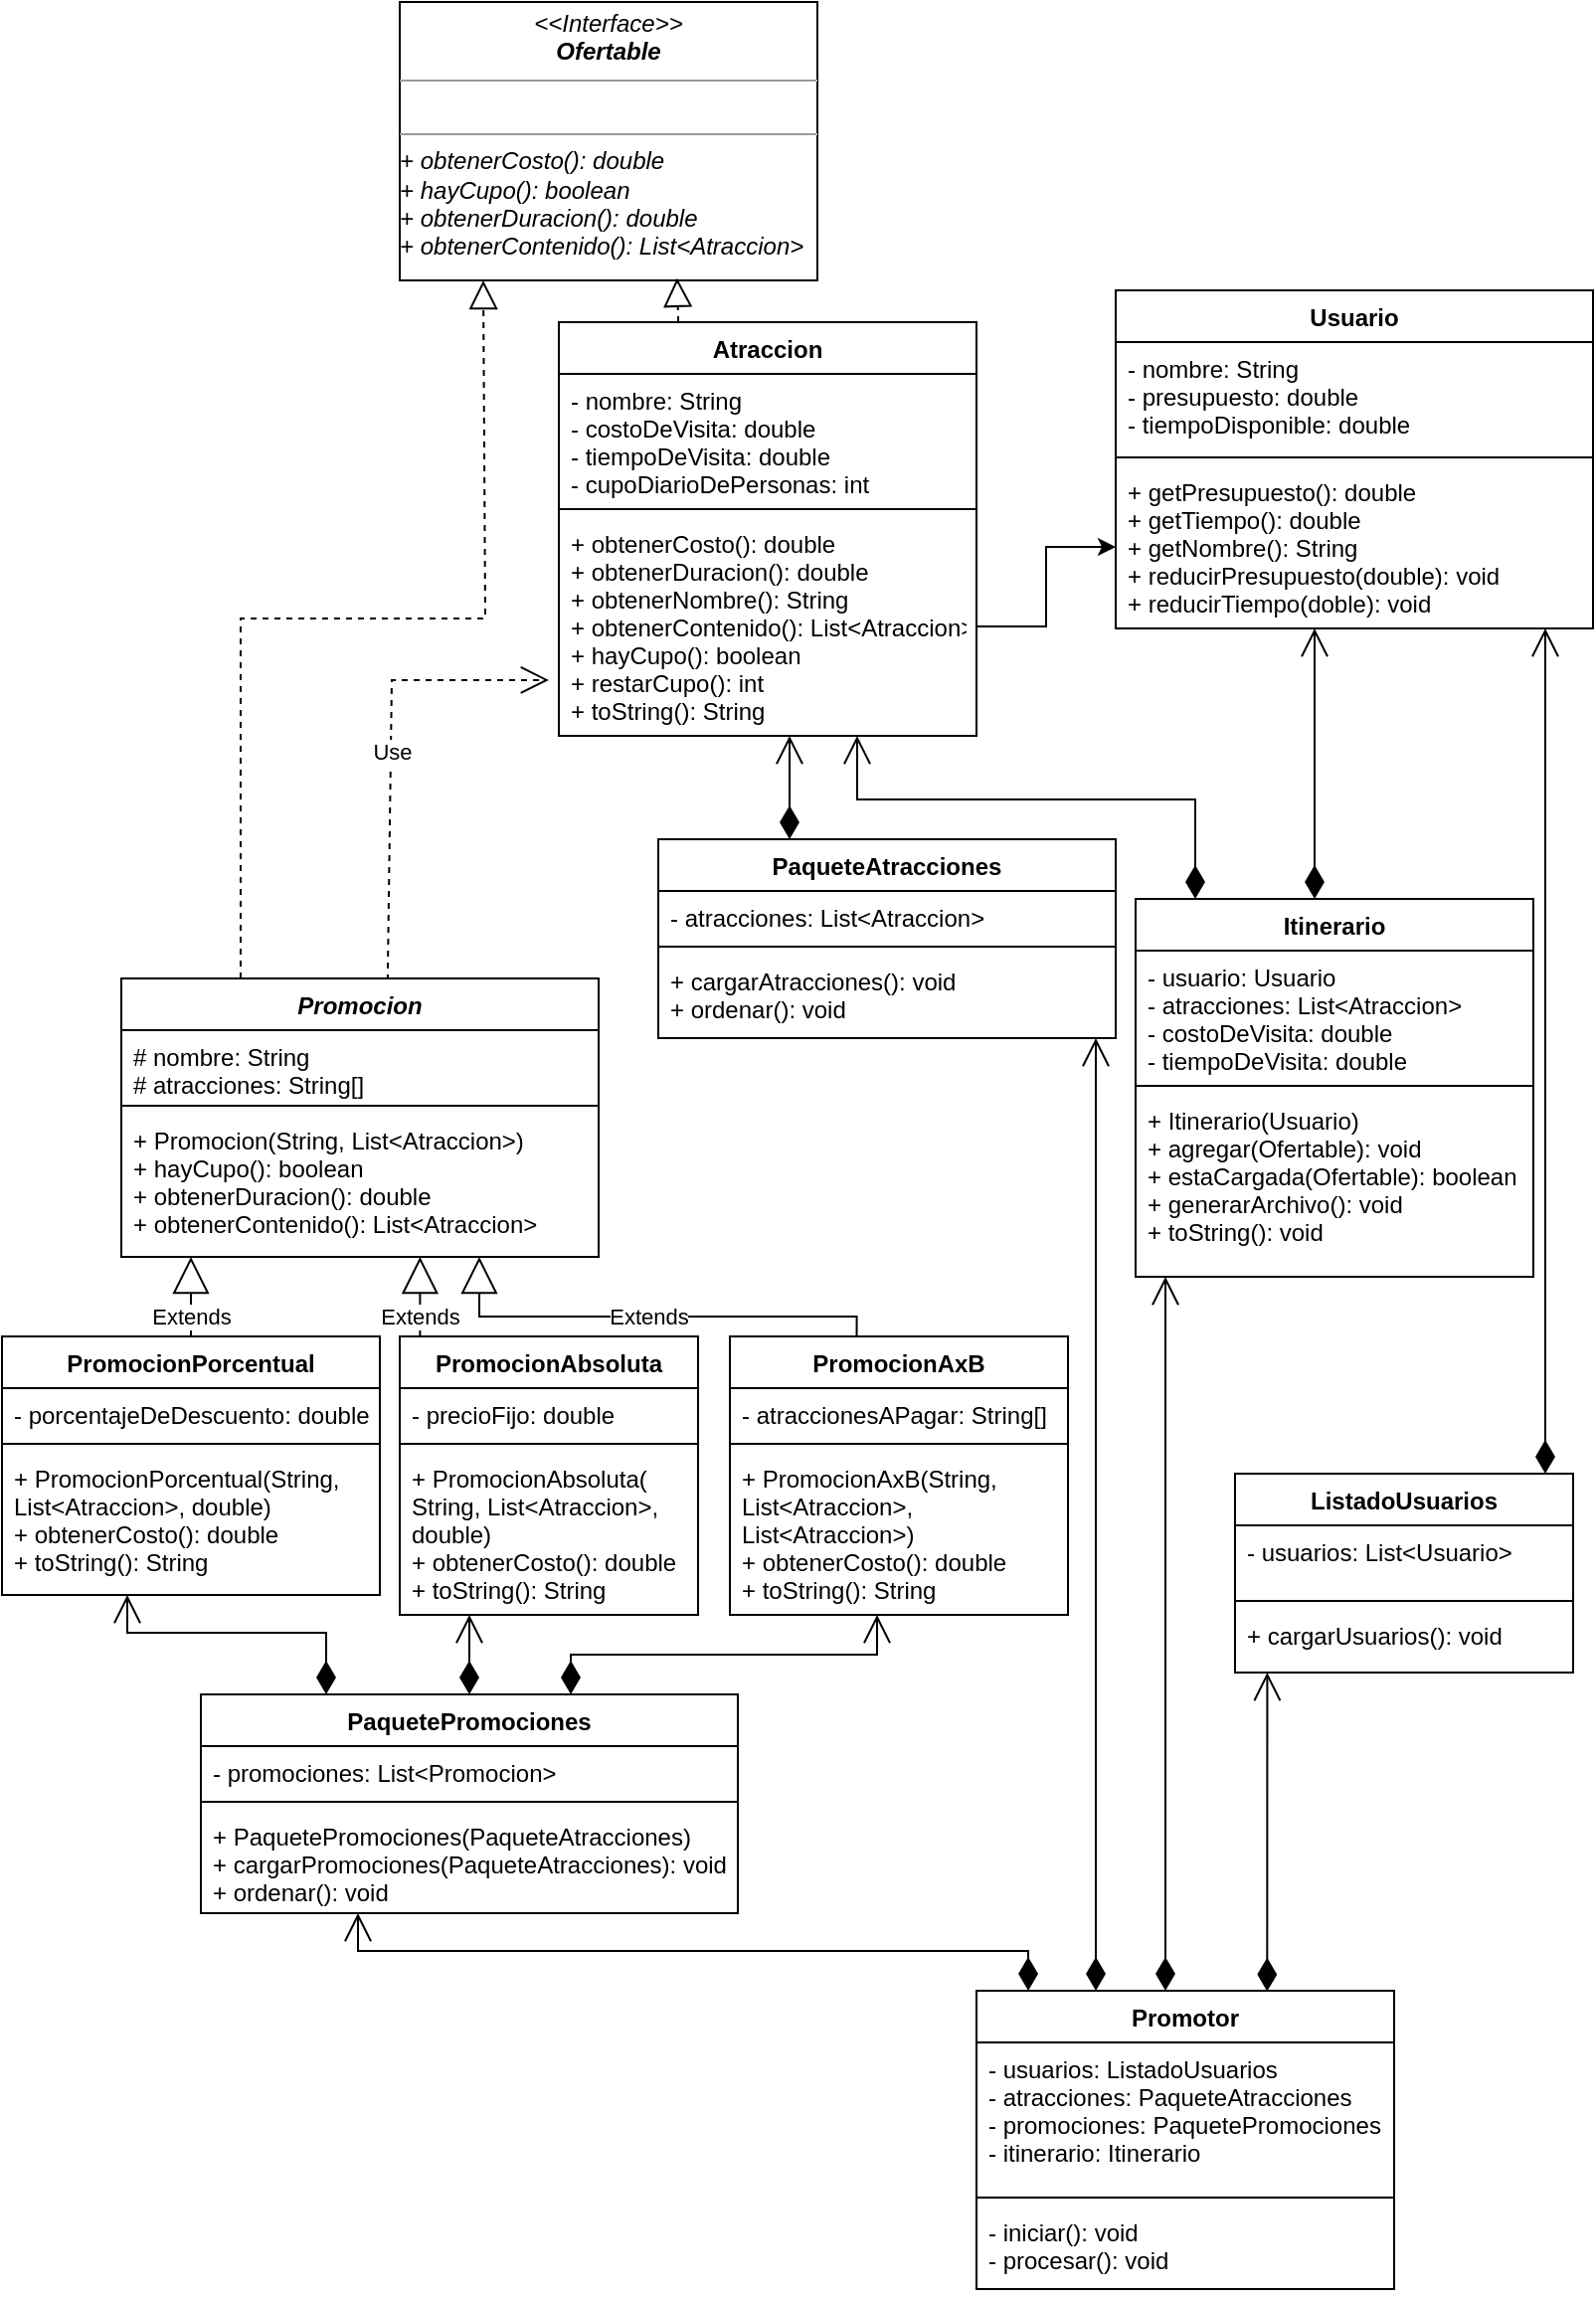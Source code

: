<mxfile version="15.5.6" type="github">
  <diagram id="C5RBs43oDa-KdzZeNtuy" name="Page-1">
    <mxGraphModel dx="868" dy="450" grid="1" gridSize="10" guides="1" tooltips="1" connect="1" arrows="1" fold="1" page="1" pageScale="1" pageWidth="827" pageHeight="1169" math="0" shadow="0">
      <root>
        <mxCell id="WIyWlLk6GJQsqaUBKTNV-0" />
        <mxCell id="WIyWlLk6GJQsqaUBKTNV-1" parent="WIyWlLk6GJQsqaUBKTNV-0" />
        <mxCell id="IQkG748TzHqUu8StGABa-0" value="Atraccion" style="swimlane;fontStyle=1;align=center;verticalAlign=top;childLayout=stackLayout;horizontal=1;startSize=26;horizontalStack=0;resizeParent=1;resizeParentMax=0;resizeLast=0;collapsible=1;marginBottom=0;" parent="WIyWlLk6GJQsqaUBKTNV-1" vertex="1">
          <mxGeometry x="294" y="170" width="210" height="208" as="geometry" />
        </mxCell>
        <mxCell id="IQkG748TzHqUu8StGABa-1" value="- nombre: String&#xa;- costoDeVisita: double&#xa;- tiempoDeVisita: double&#xa;- cupoDiarioDePersonas: int" style="text;strokeColor=none;fillColor=none;align=left;verticalAlign=top;spacingLeft=4;spacingRight=4;overflow=hidden;rotatable=0;points=[[0,0.5],[1,0.5]];portConstraint=eastwest;" parent="IQkG748TzHqUu8StGABa-0" vertex="1">
          <mxGeometry y="26" width="210" height="64" as="geometry" />
        </mxCell>
        <mxCell id="IQkG748TzHqUu8StGABa-2" value="" style="line;strokeWidth=1;fillColor=none;align=left;verticalAlign=middle;spacingTop=-1;spacingLeft=3;spacingRight=3;rotatable=0;labelPosition=right;points=[];portConstraint=eastwest;" parent="IQkG748TzHqUu8StGABa-0" vertex="1">
          <mxGeometry y="90" width="210" height="8" as="geometry" />
        </mxCell>
        <mxCell id="IQkG748TzHqUu8StGABa-3" value="+ obtenerCosto(): double&#xa;+ obtenerDuracion(): double&#xa;+ obtenerNombre(): String&#xa;+ obtenerContenido(): List&lt;Atraccion&gt;&#xa;+ hayCupo(): boolean&#xa;+ restarCupo(): int&#xa;+ toString(): String" style="text;strokeColor=none;fillColor=none;align=left;verticalAlign=top;spacingLeft=4;spacingRight=4;overflow=hidden;rotatable=0;points=[[0,0.5],[1,0.5]];portConstraint=eastwest;" parent="IQkG748TzHqUu8StGABa-0" vertex="1">
          <mxGeometry y="98" width="210" height="110" as="geometry" />
        </mxCell>
        <mxCell id="IQkG748TzHqUu8StGABa-4" value="Usuario" style="swimlane;fontStyle=1;align=center;verticalAlign=top;childLayout=stackLayout;horizontal=1;startSize=26;horizontalStack=0;resizeParent=1;resizeParentMax=0;resizeLast=0;collapsible=1;marginBottom=0;" parent="WIyWlLk6GJQsqaUBKTNV-1" vertex="1">
          <mxGeometry x="574" y="154" width="240" height="170" as="geometry" />
        </mxCell>
        <mxCell id="IQkG748TzHqUu8StGABa-5" value="- nombre: String&#xa;- presupuesto: double&#xa;- tiempoDisponible: double&#xa;" style="text;strokeColor=none;fillColor=none;align=left;verticalAlign=top;spacingLeft=4;spacingRight=4;overflow=hidden;rotatable=0;points=[[0,0.5],[1,0.5]];portConstraint=eastwest;" parent="IQkG748TzHqUu8StGABa-4" vertex="1">
          <mxGeometry y="26" width="240" height="54" as="geometry" />
        </mxCell>
        <mxCell id="IQkG748TzHqUu8StGABa-6" value="" style="line;strokeWidth=1;fillColor=none;align=left;verticalAlign=middle;spacingTop=-1;spacingLeft=3;spacingRight=3;rotatable=0;labelPosition=right;points=[];portConstraint=eastwest;" parent="IQkG748TzHqUu8StGABa-4" vertex="1">
          <mxGeometry y="80" width="240" height="8" as="geometry" />
        </mxCell>
        <mxCell id="IQkG748TzHqUu8StGABa-7" value="+ getPresupuesto(): double&#xa;+ getTiempo(): double&#xa;+ getNombre(): String&#xa;+ reducirPresupuesto(double): void&#xa;+ reducirTiempo(doble): void" style="text;strokeColor=none;fillColor=none;align=left;verticalAlign=top;spacingLeft=4;spacingRight=4;overflow=hidden;rotatable=0;points=[[0,0.5],[1,0.5]];portConstraint=eastwest;" parent="IQkG748TzHqUu8StGABa-4" vertex="1">
          <mxGeometry y="88" width="240" height="82" as="geometry" />
        </mxCell>
        <mxCell id="IQkG748TzHqUu8StGABa-8" value="Itinerario" style="swimlane;fontStyle=1;align=center;verticalAlign=top;childLayout=stackLayout;horizontal=1;startSize=26;horizontalStack=0;resizeParent=1;resizeParentMax=0;resizeLast=0;collapsible=1;marginBottom=0;" parent="WIyWlLk6GJQsqaUBKTNV-1" vertex="1">
          <mxGeometry x="584" y="460" width="200" height="190" as="geometry" />
        </mxCell>
        <mxCell id="IQkG748TzHqUu8StGABa-9" value="- usuario: Usuario&#xa;- atracciones: List&lt;Atraccion&gt;&#xa;- costoDeVisita: double&#xa;- tiempoDeVisita: double" style="text;strokeColor=none;fillColor=none;align=left;verticalAlign=top;spacingLeft=4;spacingRight=4;overflow=hidden;rotatable=0;points=[[0,0.5],[1,0.5]];portConstraint=eastwest;" parent="IQkG748TzHqUu8StGABa-8" vertex="1">
          <mxGeometry y="26" width="200" height="64" as="geometry" />
        </mxCell>
        <mxCell id="IQkG748TzHqUu8StGABa-10" value="" style="line;strokeWidth=1;fillColor=none;align=left;verticalAlign=middle;spacingTop=-1;spacingLeft=3;spacingRight=3;rotatable=0;labelPosition=right;points=[];portConstraint=eastwest;" parent="IQkG748TzHqUu8StGABa-8" vertex="1">
          <mxGeometry y="90" width="200" height="8" as="geometry" />
        </mxCell>
        <mxCell id="IQkG748TzHqUu8StGABa-11" value="+ Itinerario(Usuario)&#xa;+ agregar(Ofertable): void&#xa;+ estaCargada(Ofertable): boolean&#xa;+ generarArchivo(): void&#xa;+ toString(): void" style="text;strokeColor=none;fillColor=none;align=left;verticalAlign=top;spacingLeft=4;spacingRight=4;overflow=hidden;rotatable=0;points=[[0,0.5],[1,0.5]];portConstraint=eastwest;" parent="IQkG748TzHqUu8StGABa-8" vertex="1">
          <mxGeometry y="98" width="200" height="92" as="geometry" />
        </mxCell>
        <mxCell id="IQkG748TzHqUu8StGABa-12" value="PromocionPorcentual" style="swimlane;fontStyle=1;align=center;verticalAlign=top;childLayout=stackLayout;horizontal=1;startSize=26;horizontalStack=0;resizeParent=1;resizeParentMax=0;resizeLast=0;collapsible=1;marginBottom=0;" parent="WIyWlLk6GJQsqaUBKTNV-1" vertex="1">
          <mxGeometry x="14" y="680" width="190" height="130" as="geometry">
            <mxRectangle y="710" width="160" height="26" as="alternateBounds" />
          </mxGeometry>
        </mxCell>
        <mxCell id="IQkG748TzHqUu8StGABa-13" value="- porcentajeDeDescuento: double" style="text;strokeColor=none;fillColor=none;align=left;verticalAlign=top;spacingLeft=4;spacingRight=4;overflow=hidden;rotatable=0;points=[[0,0.5],[1,0.5]];portConstraint=eastwest;" parent="IQkG748TzHqUu8StGABa-12" vertex="1">
          <mxGeometry y="26" width="190" height="24" as="geometry" />
        </mxCell>
        <mxCell id="IQkG748TzHqUu8StGABa-14" value="" style="line;strokeWidth=1;fillColor=none;align=left;verticalAlign=middle;spacingTop=-1;spacingLeft=3;spacingRight=3;rotatable=0;labelPosition=right;points=[];portConstraint=eastwest;" parent="IQkG748TzHqUu8StGABa-12" vertex="1">
          <mxGeometry y="50" width="190" height="8" as="geometry" />
        </mxCell>
        <mxCell id="IQkG748TzHqUu8StGABa-15" value="+ PromocionPorcentual(String,&#xa;List&lt;Atraccion&gt;, double)&#xa;+ obtenerCosto(): double&#xa;+ toString(): String" style="text;strokeColor=none;fillColor=none;align=left;verticalAlign=top;spacingLeft=4;spacingRight=4;overflow=hidden;rotatable=0;points=[[0,0.5],[1,0.5]];portConstraint=eastwest;" parent="IQkG748TzHqUu8StGABa-12" vertex="1">
          <mxGeometry y="58" width="190" height="72" as="geometry" />
        </mxCell>
        <mxCell id="IQkG748TzHqUu8StGABa-16" value="PromocionAbsoluta" style="swimlane;fontStyle=1;align=center;verticalAlign=top;childLayout=stackLayout;horizontal=1;startSize=26;horizontalStack=0;resizeParent=1;resizeParentMax=0;resizeLast=0;collapsible=1;marginBottom=0;" parent="WIyWlLk6GJQsqaUBKTNV-1" vertex="1">
          <mxGeometry x="214" y="680" width="150" height="140" as="geometry" />
        </mxCell>
        <mxCell id="IQkG748TzHqUu8StGABa-17" value="- precioFijo: double" style="text;strokeColor=none;fillColor=none;align=left;verticalAlign=top;spacingLeft=4;spacingRight=4;overflow=hidden;rotatable=0;points=[[0,0.5],[1,0.5]];portConstraint=eastwest;" parent="IQkG748TzHqUu8StGABa-16" vertex="1">
          <mxGeometry y="26" width="150" height="24" as="geometry" />
        </mxCell>
        <mxCell id="IQkG748TzHqUu8StGABa-18" value="" style="line;strokeWidth=1;fillColor=none;align=left;verticalAlign=middle;spacingTop=-1;spacingLeft=3;spacingRight=3;rotatable=0;labelPosition=right;points=[];portConstraint=eastwest;" parent="IQkG748TzHqUu8StGABa-16" vertex="1">
          <mxGeometry y="50" width="150" height="8" as="geometry" />
        </mxCell>
        <mxCell id="IQkG748TzHqUu8StGABa-19" value="+ PromocionAbsoluta(&#xa;String, List&lt;Atraccion&gt;,&#xa;double)&#xa;+ obtenerCosto(): double&#xa;+ toString(): String" style="text;strokeColor=none;fillColor=none;align=left;verticalAlign=top;spacingLeft=4;spacingRight=4;overflow=hidden;rotatable=0;points=[[0,0.5],[1,0.5]];portConstraint=eastwest;" parent="IQkG748TzHqUu8StGABa-16" vertex="1">
          <mxGeometry y="58" width="150" height="82" as="geometry" />
        </mxCell>
        <mxCell id="IQkG748TzHqUu8StGABa-20" value="PromocionAxB" style="swimlane;fontStyle=1;align=center;verticalAlign=top;childLayout=stackLayout;horizontal=1;startSize=26;horizontalStack=0;resizeParent=1;resizeParentMax=0;resizeLast=0;collapsible=1;marginBottom=0;" parent="WIyWlLk6GJQsqaUBKTNV-1" vertex="1">
          <mxGeometry x="380" y="680" width="170" height="140" as="geometry" />
        </mxCell>
        <mxCell id="IQkG748TzHqUu8StGABa-21" value="- atraccionesAPagar: String[]" style="text;strokeColor=none;fillColor=none;align=left;verticalAlign=top;spacingLeft=4;spacingRight=4;overflow=hidden;rotatable=0;points=[[0,0.5],[1,0.5]];portConstraint=eastwest;" parent="IQkG748TzHqUu8StGABa-20" vertex="1">
          <mxGeometry y="26" width="170" height="24" as="geometry" />
        </mxCell>
        <mxCell id="IQkG748TzHqUu8StGABa-22" value="" style="line;strokeWidth=1;fillColor=none;align=left;verticalAlign=middle;spacingTop=-1;spacingLeft=3;spacingRight=3;rotatable=0;labelPosition=right;points=[];portConstraint=eastwest;" parent="IQkG748TzHqUu8StGABa-20" vertex="1">
          <mxGeometry y="50" width="170" height="8" as="geometry" />
        </mxCell>
        <mxCell id="IQkG748TzHqUu8StGABa-23" value="+ PromocionAxB(String, &#xa;List&lt;Atraccion&gt;, &#xa;List&lt;Atraccion&gt;)&#xa;+ obtenerCosto(): double&#xa;+ toString(): String" style="text;strokeColor=none;fillColor=none;align=left;verticalAlign=top;spacingLeft=4;spacingRight=4;overflow=hidden;rotatable=0;points=[[0,0.5],[1,0.5]];portConstraint=eastwest;" parent="IQkG748TzHqUu8StGABa-20" vertex="1">
          <mxGeometry y="58" width="170" height="82" as="geometry" />
        </mxCell>
        <mxCell id="IQkG748TzHqUu8StGABa-24" value="Extends" style="endArrow=block;endSize=16;endFill=0;html=1;rounded=0;edgeStyle=orthogonalEdgeStyle;" parent="WIyWlLk6GJQsqaUBKTNV-1" source="IQkG748TzHqUu8StGABa-12" target="IQkG748TzHqUu8StGABa-58" edge="1">
          <mxGeometry x="-0.5" width="160" relative="1" as="geometry">
            <mxPoint x="84" y="759" as="sourcePoint" />
            <mxPoint x="139" y="669" as="targetPoint" />
            <Array as="points">
              <mxPoint x="114" y="689" />
              <mxPoint x="114" y="689" />
            </Array>
            <mxPoint as="offset" />
          </mxGeometry>
        </mxCell>
        <mxCell id="IQkG748TzHqUu8StGABa-25" value="Extends" style="endArrow=block;endSize=16;endFill=0;html=1;rounded=0;edgeStyle=orthogonalEdgeStyle;exitX=0.068;exitY=0.002;exitDx=0;exitDy=0;exitPerimeter=0;" parent="WIyWlLk6GJQsqaUBKTNV-1" source="IQkG748TzHqUu8StGABa-16" target="IQkG748TzHqUu8StGABa-58" edge="1">
          <mxGeometry x="-0.484" width="160" relative="1" as="geometry">
            <mxPoint x="224" y="719" as="sourcePoint" />
            <mxPoint x="184" y="309" as="targetPoint" />
            <Array as="points">
              <mxPoint x="224" y="679" />
              <mxPoint x="224" y="679" />
            </Array>
            <mxPoint as="offset" />
          </mxGeometry>
        </mxCell>
        <mxCell id="IQkG748TzHqUu8StGABa-26" value="Extends" style="endArrow=block;endSize=16;endFill=0;html=1;rounded=0;edgeStyle=orthogonalEdgeStyle;exitX=0.375;exitY=0.004;exitDx=0;exitDy=0;exitPerimeter=0;" parent="WIyWlLk6GJQsqaUBKTNV-1" source="IQkG748TzHqUu8StGABa-20" target="IQkG748TzHqUu8StGABa-58" edge="1">
          <mxGeometry width="160" relative="1" as="geometry">
            <mxPoint x="424" y="749" as="sourcePoint" />
            <mxPoint x="154" y="329" as="targetPoint" />
            <Array as="points">
              <mxPoint x="444" y="670" />
              <mxPoint x="254" y="670" />
            </Array>
          </mxGeometry>
        </mxCell>
        <mxCell id="IQkG748TzHqUu8StGABa-27" value="" style="endArrow=open;html=1;endSize=12;startArrow=diamondThin;startSize=14;startFill=1;edgeStyle=orthogonalEdgeStyle;align=left;verticalAlign=bottom;rounded=0;" parent="WIyWlLk6GJQsqaUBKTNV-1" source="IQkG748TzHqUu8StGABa-8" target="IQkG748TzHqUu8StGABa-4" edge="1">
          <mxGeometry x="-1" y="3" relative="1" as="geometry">
            <mxPoint x="714" y="449" as="sourcePoint" />
            <mxPoint x="704" y="309" as="targetPoint" />
            <Array as="points">
              <mxPoint x="674" y="419" />
              <mxPoint x="674" y="419" />
            </Array>
          </mxGeometry>
        </mxCell>
        <mxCell id="IQkG748TzHqUu8StGABa-28" value="" style="endArrow=open;html=1;endSize=12;startArrow=diamondThin;startSize=14;startFill=1;edgeStyle=orthogonalEdgeStyle;align=left;verticalAlign=bottom;rounded=0;" parent="WIyWlLk6GJQsqaUBKTNV-1" source="IQkG748TzHqUu8StGABa-8" target="IQkG748TzHqUu8StGABa-0" edge="1">
          <mxGeometry x="-1" y="3" relative="1" as="geometry">
            <mxPoint x="724" y="608" as="sourcePoint" />
            <mxPoint x="444" y="359" as="targetPoint" />
            <Array as="points">
              <mxPoint x="614" y="410" />
              <mxPoint x="444" y="410" />
            </Array>
          </mxGeometry>
        </mxCell>
        <mxCell id="IQkG748TzHqUu8StGABa-29" value="Promotor" style="swimlane;fontStyle=1;align=center;verticalAlign=top;childLayout=stackLayout;horizontal=1;startSize=26;horizontalStack=0;resizeParent=1;resizeParentMax=0;resizeLast=0;collapsible=1;marginBottom=0;" parent="WIyWlLk6GJQsqaUBKTNV-1" vertex="1">
          <mxGeometry x="504" y="1009" width="210" height="150" as="geometry" />
        </mxCell>
        <mxCell id="IQkG748TzHqUu8StGABa-30" value="- usuarios: ListadoUsuarios&#xa;- atracciones: PaqueteAtracciones&#xa;- promociones: PaquetePromociones&#xa;- itinerario: Itinerario" style="text;strokeColor=none;fillColor=none;align=left;verticalAlign=top;spacingLeft=4;spacingRight=4;overflow=hidden;rotatable=0;points=[[0,0.5],[1,0.5]];portConstraint=eastwest;" parent="IQkG748TzHqUu8StGABa-29" vertex="1">
          <mxGeometry y="26" width="210" height="74" as="geometry" />
        </mxCell>
        <mxCell id="IQkG748TzHqUu8StGABa-31" value="" style="line;strokeWidth=1;fillColor=none;align=left;verticalAlign=middle;spacingTop=-1;spacingLeft=3;spacingRight=3;rotatable=0;labelPosition=right;points=[];portConstraint=eastwest;" parent="IQkG748TzHqUu8StGABa-29" vertex="1">
          <mxGeometry y="100" width="210" height="8" as="geometry" />
        </mxCell>
        <mxCell id="IQkG748TzHqUu8StGABa-32" value="- iniciar(): void&#xa;- procesar(): void&#xa;" style="text;strokeColor=none;fillColor=none;align=left;verticalAlign=top;spacingLeft=4;spacingRight=4;overflow=hidden;rotatable=0;points=[[0,0.5],[1,0.5]];portConstraint=eastwest;" parent="IQkG748TzHqUu8StGABa-29" vertex="1">
          <mxGeometry y="108" width="210" height="42" as="geometry" />
        </mxCell>
        <mxCell id="IQkG748TzHqUu8StGABa-33" value="PaqueteAtracciones" style="swimlane;fontStyle=1;align=center;verticalAlign=top;childLayout=stackLayout;horizontal=1;startSize=26;horizontalStack=0;resizeParent=1;resizeParentMax=0;resizeLast=0;collapsible=1;marginBottom=0;" parent="WIyWlLk6GJQsqaUBKTNV-1" vertex="1">
          <mxGeometry x="344" y="430" width="230" height="100" as="geometry" />
        </mxCell>
        <mxCell id="IQkG748TzHqUu8StGABa-34" value="- atracciones: List&lt;Atraccion&gt; " style="text;strokeColor=none;fillColor=none;align=left;verticalAlign=top;spacingLeft=4;spacingRight=4;overflow=hidden;rotatable=0;points=[[0,0.5],[1,0.5]];portConstraint=eastwest;" parent="IQkG748TzHqUu8StGABa-33" vertex="1">
          <mxGeometry y="26" width="230" height="24" as="geometry" />
        </mxCell>
        <mxCell id="IQkG748TzHqUu8StGABa-35" value="" style="line;strokeWidth=1;fillColor=none;align=left;verticalAlign=middle;spacingTop=-1;spacingLeft=3;spacingRight=3;rotatable=0;labelPosition=right;points=[];portConstraint=eastwest;" parent="IQkG748TzHqUu8StGABa-33" vertex="1">
          <mxGeometry y="50" width="230" height="8" as="geometry" />
        </mxCell>
        <mxCell id="IQkG748TzHqUu8StGABa-36" value="+ cargarAtracciones(): void&#xa;+ ordenar(): void" style="text;strokeColor=none;fillColor=none;align=left;verticalAlign=top;spacingLeft=4;spacingRight=4;overflow=hidden;rotatable=0;points=[[0,0.5],[1,0.5]];portConstraint=eastwest;" parent="IQkG748TzHqUu8StGABa-33" vertex="1">
          <mxGeometry y="58" width="230" height="42" as="geometry" />
        </mxCell>
        <mxCell id="IQkG748TzHqUu8StGABa-37" value="PaquetePromociones" style="swimlane;fontStyle=1;align=center;verticalAlign=top;childLayout=stackLayout;horizontal=1;startSize=26;horizontalStack=0;resizeParent=1;resizeParentMax=0;resizeLast=0;collapsible=1;marginBottom=0;" parent="WIyWlLk6GJQsqaUBKTNV-1" vertex="1">
          <mxGeometry x="114" y="860" width="270" height="110" as="geometry" />
        </mxCell>
        <mxCell id="IQkG748TzHqUu8StGABa-38" value="- promociones: List&lt;Promocion&gt;" style="text;strokeColor=none;fillColor=none;align=left;verticalAlign=top;spacingLeft=4;spacingRight=4;overflow=hidden;rotatable=0;points=[[0,0.5],[1,0.5]];portConstraint=eastwest;" parent="IQkG748TzHqUu8StGABa-37" vertex="1">
          <mxGeometry y="26" width="270" height="24" as="geometry" />
        </mxCell>
        <mxCell id="IQkG748TzHqUu8StGABa-39" value="" style="line;strokeWidth=1;fillColor=none;align=left;verticalAlign=middle;spacingTop=-1;spacingLeft=3;spacingRight=3;rotatable=0;labelPosition=right;points=[];portConstraint=eastwest;" parent="IQkG748TzHqUu8StGABa-37" vertex="1">
          <mxGeometry y="50" width="270" height="8" as="geometry" />
        </mxCell>
        <mxCell id="IQkG748TzHqUu8StGABa-40" value="+ PaquetePromociones(PaqueteAtracciones)&#xa;+ cargarPromociones(PaqueteAtracciones): void&#xa;+ ordenar(): void" style="text;strokeColor=none;fillColor=none;align=left;verticalAlign=top;spacingLeft=4;spacingRight=4;overflow=hidden;rotatable=0;points=[[0,0.5],[1,0.5]];portConstraint=eastwest;" parent="IQkG748TzHqUu8StGABa-37" vertex="1">
          <mxGeometry y="58" width="270" height="52" as="geometry" />
        </mxCell>
        <mxCell id="IQkG748TzHqUu8StGABa-41" value="ListadoUsuarios" style="swimlane;fontStyle=1;align=center;verticalAlign=top;childLayout=stackLayout;horizontal=1;startSize=26;horizontalStack=0;resizeParent=1;resizeParentMax=0;resizeLast=0;collapsible=1;marginBottom=0;" parent="WIyWlLk6GJQsqaUBKTNV-1" vertex="1">
          <mxGeometry x="634" y="749" width="170" height="100" as="geometry" />
        </mxCell>
        <mxCell id="IQkG748TzHqUu8StGABa-42" value="- usuarios: List&lt;Usuario&gt;" style="text;strokeColor=none;fillColor=none;align=left;verticalAlign=top;spacingLeft=4;spacingRight=4;overflow=hidden;rotatable=0;points=[[0,0.5],[1,0.5]];portConstraint=eastwest;" parent="IQkG748TzHqUu8StGABa-41" vertex="1">
          <mxGeometry y="26" width="170" height="34" as="geometry" />
        </mxCell>
        <mxCell id="IQkG748TzHqUu8StGABa-43" value="" style="line;strokeWidth=1;fillColor=none;align=left;verticalAlign=middle;spacingTop=-1;spacingLeft=3;spacingRight=3;rotatable=0;labelPosition=right;points=[];portConstraint=eastwest;" parent="IQkG748TzHqUu8StGABa-41" vertex="1">
          <mxGeometry y="60" width="170" height="8" as="geometry" />
        </mxCell>
        <mxCell id="IQkG748TzHqUu8StGABa-44" value="+ cargarUsuarios(): void&#xa;" style="text;strokeColor=none;fillColor=none;align=left;verticalAlign=top;spacingLeft=4;spacingRight=4;overflow=hidden;rotatable=0;points=[[0,0.5],[1,0.5]];portConstraint=eastwest;" parent="IQkG748TzHqUu8StGABa-41" vertex="1">
          <mxGeometry y="68" width="170" height="32" as="geometry" />
        </mxCell>
        <mxCell id="IQkG748TzHqUu8StGABa-45" value="" style="endArrow=open;html=1;endSize=12;startArrow=diamondThin;startSize=14;startFill=1;edgeStyle=orthogonalEdgeStyle;align=left;verticalAlign=bottom;rounded=0;" parent="WIyWlLk6GJQsqaUBKTNV-1" source="IQkG748TzHqUu8StGABa-29" target="IQkG748TzHqUu8StGABa-11" edge="1">
          <mxGeometry x="-1" y="3" relative="1" as="geometry">
            <mxPoint x="604" y="935" as="sourcePoint" />
            <mxPoint x="605" y="699" as="targetPoint" />
            <Array as="points">
              <mxPoint x="599" y="759" />
              <mxPoint x="599" y="759" />
            </Array>
          </mxGeometry>
        </mxCell>
        <mxCell id="IQkG748TzHqUu8StGABa-46" value="" style="endArrow=open;html=1;endSize=12;startArrow=diamondThin;startSize=14;startFill=1;edgeStyle=orthogonalEdgeStyle;align=left;verticalAlign=bottom;rounded=0;" parent="WIyWlLk6GJQsqaUBKTNV-1" source="IQkG748TzHqUu8StGABa-41" target="IQkG748TzHqUu8StGABa-4" edge="1">
          <mxGeometry x="-1" y="3" relative="1" as="geometry">
            <mxPoint x="764" y="899" as="sourcePoint" />
            <mxPoint x="764" y="329" as="targetPoint" />
            <Array as="points">
              <mxPoint x="790" y="430" />
              <mxPoint x="790" y="430" />
            </Array>
          </mxGeometry>
        </mxCell>
        <mxCell id="IQkG748TzHqUu8StGABa-47" value="" style="endArrow=open;html=1;endSize=12;startArrow=diamondThin;startSize=14;startFill=1;edgeStyle=orthogonalEdgeStyle;align=left;verticalAlign=bottom;rounded=0;" parent="WIyWlLk6GJQsqaUBKTNV-1" source="IQkG748TzHqUu8StGABa-33" target="IQkG748TzHqUu8StGABa-0" edge="1">
          <mxGeometry x="-1" y="3" relative="1" as="geometry">
            <mxPoint x="624" y="519" as="sourcePoint" />
            <mxPoint x="379" y="289" as="targetPoint" />
            <Array as="points">
              <mxPoint x="410" y="400" />
              <mxPoint x="410" y="400" />
            </Array>
          </mxGeometry>
        </mxCell>
        <mxCell id="IQkG748TzHqUu8StGABa-48" value="" style="endArrow=open;html=1;endSize=12;startArrow=diamondThin;startSize=14;startFill=1;edgeStyle=orthogonalEdgeStyle;align=left;verticalAlign=bottom;rounded=0;exitX=0.124;exitY=0;exitDx=0;exitDy=0;exitPerimeter=0;" parent="WIyWlLk6GJQsqaUBKTNV-1" source="IQkG748TzHqUu8StGABa-29" target="IQkG748TzHqUu8StGABa-37" edge="1">
          <mxGeometry x="-1" y="3" relative="1" as="geometry">
            <mxPoint x="530" y="939" as="sourcePoint" />
            <mxPoint x="192.82" y="828.996" as="targetPoint" />
            <Array as="points">
              <mxPoint x="530" y="989" />
              <mxPoint x="193" y="989" />
            </Array>
          </mxGeometry>
        </mxCell>
        <mxCell id="IQkG748TzHqUu8StGABa-49" value="" style="endArrow=open;html=1;endSize=12;startArrow=diamondThin;startSize=14;startFill=1;edgeStyle=orthogonalEdgeStyle;align=left;verticalAlign=bottom;rounded=0;exitX=0.696;exitY=0.002;exitDx=0;exitDy=0;exitPerimeter=0;" parent="WIyWlLk6GJQsqaUBKTNV-1" source="IQkG748TzHqUu8StGABa-29" target="IQkG748TzHqUu8StGABa-41" edge="1">
          <mxGeometry x="-1" y="3" relative="1" as="geometry">
            <mxPoint x="654" y="947" as="sourcePoint" />
            <mxPoint x="734" y="818.996" as="targetPoint" />
            <Array as="points">
              <mxPoint x="650" y="879" />
              <mxPoint x="650" y="879" />
            </Array>
          </mxGeometry>
        </mxCell>
        <mxCell id="IQkG748TzHqUu8StGABa-50" value="" style="endArrow=open;html=1;endSize=12;startArrow=diamondThin;startSize=14;startFill=1;edgeStyle=orthogonalEdgeStyle;align=left;verticalAlign=bottom;rounded=0;" parent="WIyWlLk6GJQsqaUBKTNV-1" source="IQkG748TzHqUu8StGABa-37" target="IQkG748TzHqUu8StGABa-20" edge="1">
          <mxGeometry x="-1" y="3" relative="1" as="geometry">
            <mxPoint x="190" y="739" as="sourcePoint" />
            <mxPoint x="294.0" y="608.996" as="targetPoint" />
            <Array as="points">
              <mxPoint x="300" y="840" />
              <mxPoint x="454" y="840" />
            </Array>
          </mxGeometry>
        </mxCell>
        <mxCell id="IQkG748TzHqUu8StGABa-51" value="" style="endArrow=open;html=1;endSize=12;startArrow=diamondThin;startSize=14;startFill=1;edgeStyle=orthogonalEdgeStyle;align=left;verticalAlign=bottom;rounded=0;" parent="WIyWlLk6GJQsqaUBKTNV-1" target="IQkG748TzHqUu8StGABa-12" edge="1">
          <mxGeometry x="-1" y="3" relative="1" as="geometry">
            <mxPoint x="177" y="860" as="sourcePoint" />
            <mxPoint x="104" y="668.996" as="targetPoint" />
            <Array as="points">
              <mxPoint x="177" y="829" />
              <mxPoint x="77" y="829" />
            </Array>
          </mxGeometry>
        </mxCell>
        <mxCell id="IQkG748TzHqUu8StGABa-52" value="" style="endArrow=open;html=1;endSize=12;startArrow=diamondThin;startSize=14;startFill=1;edgeStyle=orthogonalEdgeStyle;align=left;verticalAlign=bottom;rounded=0;" parent="WIyWlLk6GJQsqaUBKTNV-1" source="IQkG748TzHqUu8StGABa-37" target="IQkG748TzHqUu8StGABa-16" edge="1">
          <mxGeometry x="-1" y="3" relative="1" as="geometry">
            <mxPoint x="234.87" y="911.92" as="sourcePoint" />
            <mxPoint x="234.0" y="658.996" as="targetPoint" />
            <Array as="points">
              <mxPoint x="269" y="889" />
              <mxPoint x="269" y="889" />
            </Array>
          </mxGeometry>
        </mxCell>
        <mxCell id="IQkG748TzHqUu8StGABa-53" value="" style="endArrow=open;html=1;endSize=12;startArrow=diamondThin;startSize=14;startFill=1;edgeStyle=orthogonalEdgeStyle;align=left;verticalAlign=bottom;rounded=0;" parent="WIyWlLk6GJQsqaUBKTNV-1" source="IQkG748TzHqUu8StGABa-29" target="IQkG748TzHqUu8StGABa-33" edge="1">
          <mxGeometry x="-1" y="3" relative="1" as="geometry">
            <mxPoint x="564" y="939" as="sourcePoint" />
            <mxPoint x="564" y="871" as="targetPoint" />
            <Array as="points">
              <mxPoint x="564" y="769" />
              <mxPoint x="564" y="769" />
            </Array>
          </mxGeometry>
        </mxCell>
        <mxCell id="IQkG748TzHqUu8StGABa-54" value="&lt;p style=&quot;margin: 0px ; margin-top: 4px ; text-align: center&quot;&gt;&lt;span&gt;&amp;lt;&amp;lt;Interface&amp;gt;&amp;gt;&lt;/span&gt;&lt;br&gt;&lt;b&gt;Ofertable&lt;/b&gt;&lt;/p&gt;&lt;hr size=&quot;1&quot;&gt;&lt;p style=&quot;margin: 0px ; margin-left: 4px&quot;&gt;&amp;nbsp;&lt;/p&gt;&lt;hr size=&quot;1&quot;&gt;&lt;span&gt;+ obtenerCosto(): double&lt;/span&gt;&lt;br&gt;+ hayCupo(): boolean&lt;br&gt;&lt;span&gt;+ obtenerDuracion(): double&lt;/span&gt;&lt;br&gt;&lt;p style=&quot;margin: 0px 0px 0px 4px&quot;&gt;&lt;/p&gt;+ obtenerContenido(): List&amp;lt;Atraccion&amp;gt;&lt;br&gt;&lt;div style=&quot;padding: 0px ; margin: 0px&quot;&gt;&lt;br style=&quot;padding: 0px ; margin: 0px&quot;&gt;&lt;/div&gt;" style="verticalAlign=top;align=left;overflow=fill;fontSize=12;fontFamily=Helvetica;html=1;fontStyle=2" parent="WIyWlLk6GJQsqaUBKTNV-1" vertex="1">
          <mxGeometry x="214" y="9" width="210" height="140" as="geometry" />
        </mxCell>
        <mxCell id="IQkG748TzHqUu8StGABa-55" value="" style="endArrow=block;dashed=1;endFill=0;endSize=12;html=1;rounded=0;entryX=0.2;entryY=1;entryDx=0;entryDy=0;exitX=0.25;exitY=0;exitDx=0;exitDy=0;exitPerimeter=0;entryPerimeter=0;" parent="WIyWlLk6GJQsqaUBKTNV-1" source="IQkG748TzHqUu8StGABa-58" target="IQkG748TzHqUu8StGABa-54" edge="1">
          <mxGeometry width="160" relative="1" as="geometry">
            <mxPoint x="324" y="569" as="sourcePoint" />
            <mxPoint x="484" y="569" as="targetPoint" />
            <Array as="points">
              <mxPoint x="134" y="319" />
              <mxPoint x="194" y="319" />
              <mxPoint x="257" y="319" />
            </Array>
          </mxGeometry>
        </mxCell>
        <mxCell id="IQkG748TzHqUu8StGABa-56" value="" style="endArrow=block;dashed=1;endFill=0;endSize=12;html=1;rounded=0;exitX=0.286;exitY=0;exitDx=0;exitDy=0;exitPerimeter=0;entryX=0.664;entryY=0.992;entryDx=0;entryDy=0;entryPerimeter=0;" parent="WIyWlLk6GJQsqaUBKTNV-1" source="IQkG748TzHqUu8StGABa-0" target="IQkG748TzHqUu8StGABa-54" edge="1">
          <mxGeometry width="160" relative="1" as="geometry">
            <mxPoint x="84" y="349" as="sourcePoint" />
            <mxPoint x="354" y="239" as="targetPoint" />
          </mxGeometry>
        </mxCell>
        <mxCell id="IQkG748TzHqUu8StGABa-57" value="Use" style="endArrow=open;endSize=12;dashed=1;html=1;rounded=0;startArrow=none;exitX=0.558;exitY=0.007;exitDx=0;exitDy=0;exitPerimeter=0;entryX=-0.024;entryY=0.745;entryDx=0;entryDy=0;entryPerimeter=0;" parent="WIyWlLk6GJQsqaUBKTNV-1" source="IQkG748TzHqUu8StGABa-58" target="IQkG748TzHqUu8StGABa-3" edge="1">
          <mxGeometry width="160" relative="1" as="geometry">
            <mxPoint x="214" y="519.0" as="sourcePoint" />
            <mxPoint x="474" y="559" as="targetPoint" />
            <Array as="points">
              <mxPoint x="210" y="350" />
            </Array>
          </mxGeometry>
        </mxCell>
        <mxCell id="IQkG748TzHqUu8StGABa-58" value="Promocion" style="swimlane;fontStyle=3;align=center;verticalAlign=top;childLayout=stackLayout;horizontal=1;startSize=26;horizontalStack=0;resizeParent=1;resizeParentMax=0;resizeLast=0;collapsible=1;marginBottom=0;" parent="WIyWlLk6GJQsqaUBKTNV-1" vertex="1">
          <mxGeometry x="74" y="500" width="240" height="140" as="geometry" />
        </mxCell>
        <mxCell id="IQkG748TzHqUu8StGABa-59" value="# nombre: String&#xa;# atracciones: String[]" style="text;strokeColor=none;fillColor=none;align=left;verticalAlign=top;spacingLeft=4;spacingRight=4;overflow=hidden;rotatable=0;points=[[0,0.5],[1,0.5]];portConstraint=eastwest;" parent="IQkG748TzHqUu8StGABa-58" vertex="1">
          <mxGeometry y="26" width="240" height="34" as="geometry" />
        </mxCell>
        <mxCell id="IQkG748TzHqUu8StGABa-60" value="" style="line;strokeWidth=1;fillColor=none;align=left;verticalAlign=middle;spacingTop=-1;spacingLeft=3;spacingRight=3;rotatable=0;labelPosition=right;points=[];portConstraint=eastwest;" parent="IQkG748TzHqUu8StGABa-58" vertex="1">
          <mxGeometry y="60" width="240" height="8" as="geometry" />
        </mxCell>
        <mxCell id="IQkG748TzHqUu8StGABa-61" value="+ Promocion(String, List&lt;Atraccion&gt;)&#xa;+ hayCupo(): boolean&#xa;+ obtenerDuracion(): double&#xa;+ obtenerContenido(): List&lt;Atraccion&gt;" style="text;strokeColor=none;fillColor=none;align=left;verticalAlign=top;spacingLeft=4;spacingRight=4;overflow=hidden;rotatable=0;points=[[0,0.5],[1,0.5]];portConstraint=eastwest;fontStyle=0" parent="IQkG748TzHqUu8StGABa-58" vertex="1">
          <mxGeometry y="68" width="240" height="72" as="geometry" />
        </mxCell>
        <mxCell id="SvzMfceiJs6Gj8-tLSi_-0" value="" style="edgeStyle=orthogonalEdgeStyle;rounded=0;orthogonalLoop=1;jettySize=auto;html=1;" edge="1" parent="WIyWlLk6GJQsqaUBKTNV-1" source="IQkG748TzHqUu8StGABa-3" target="IQkG748TzHqUu8StGABa-7">
          <mxGeometry relative="1" as="geometry" />
        </mxCell>
      </root>
    </mxGraphModel>
  </diagram>
</mxfile>
